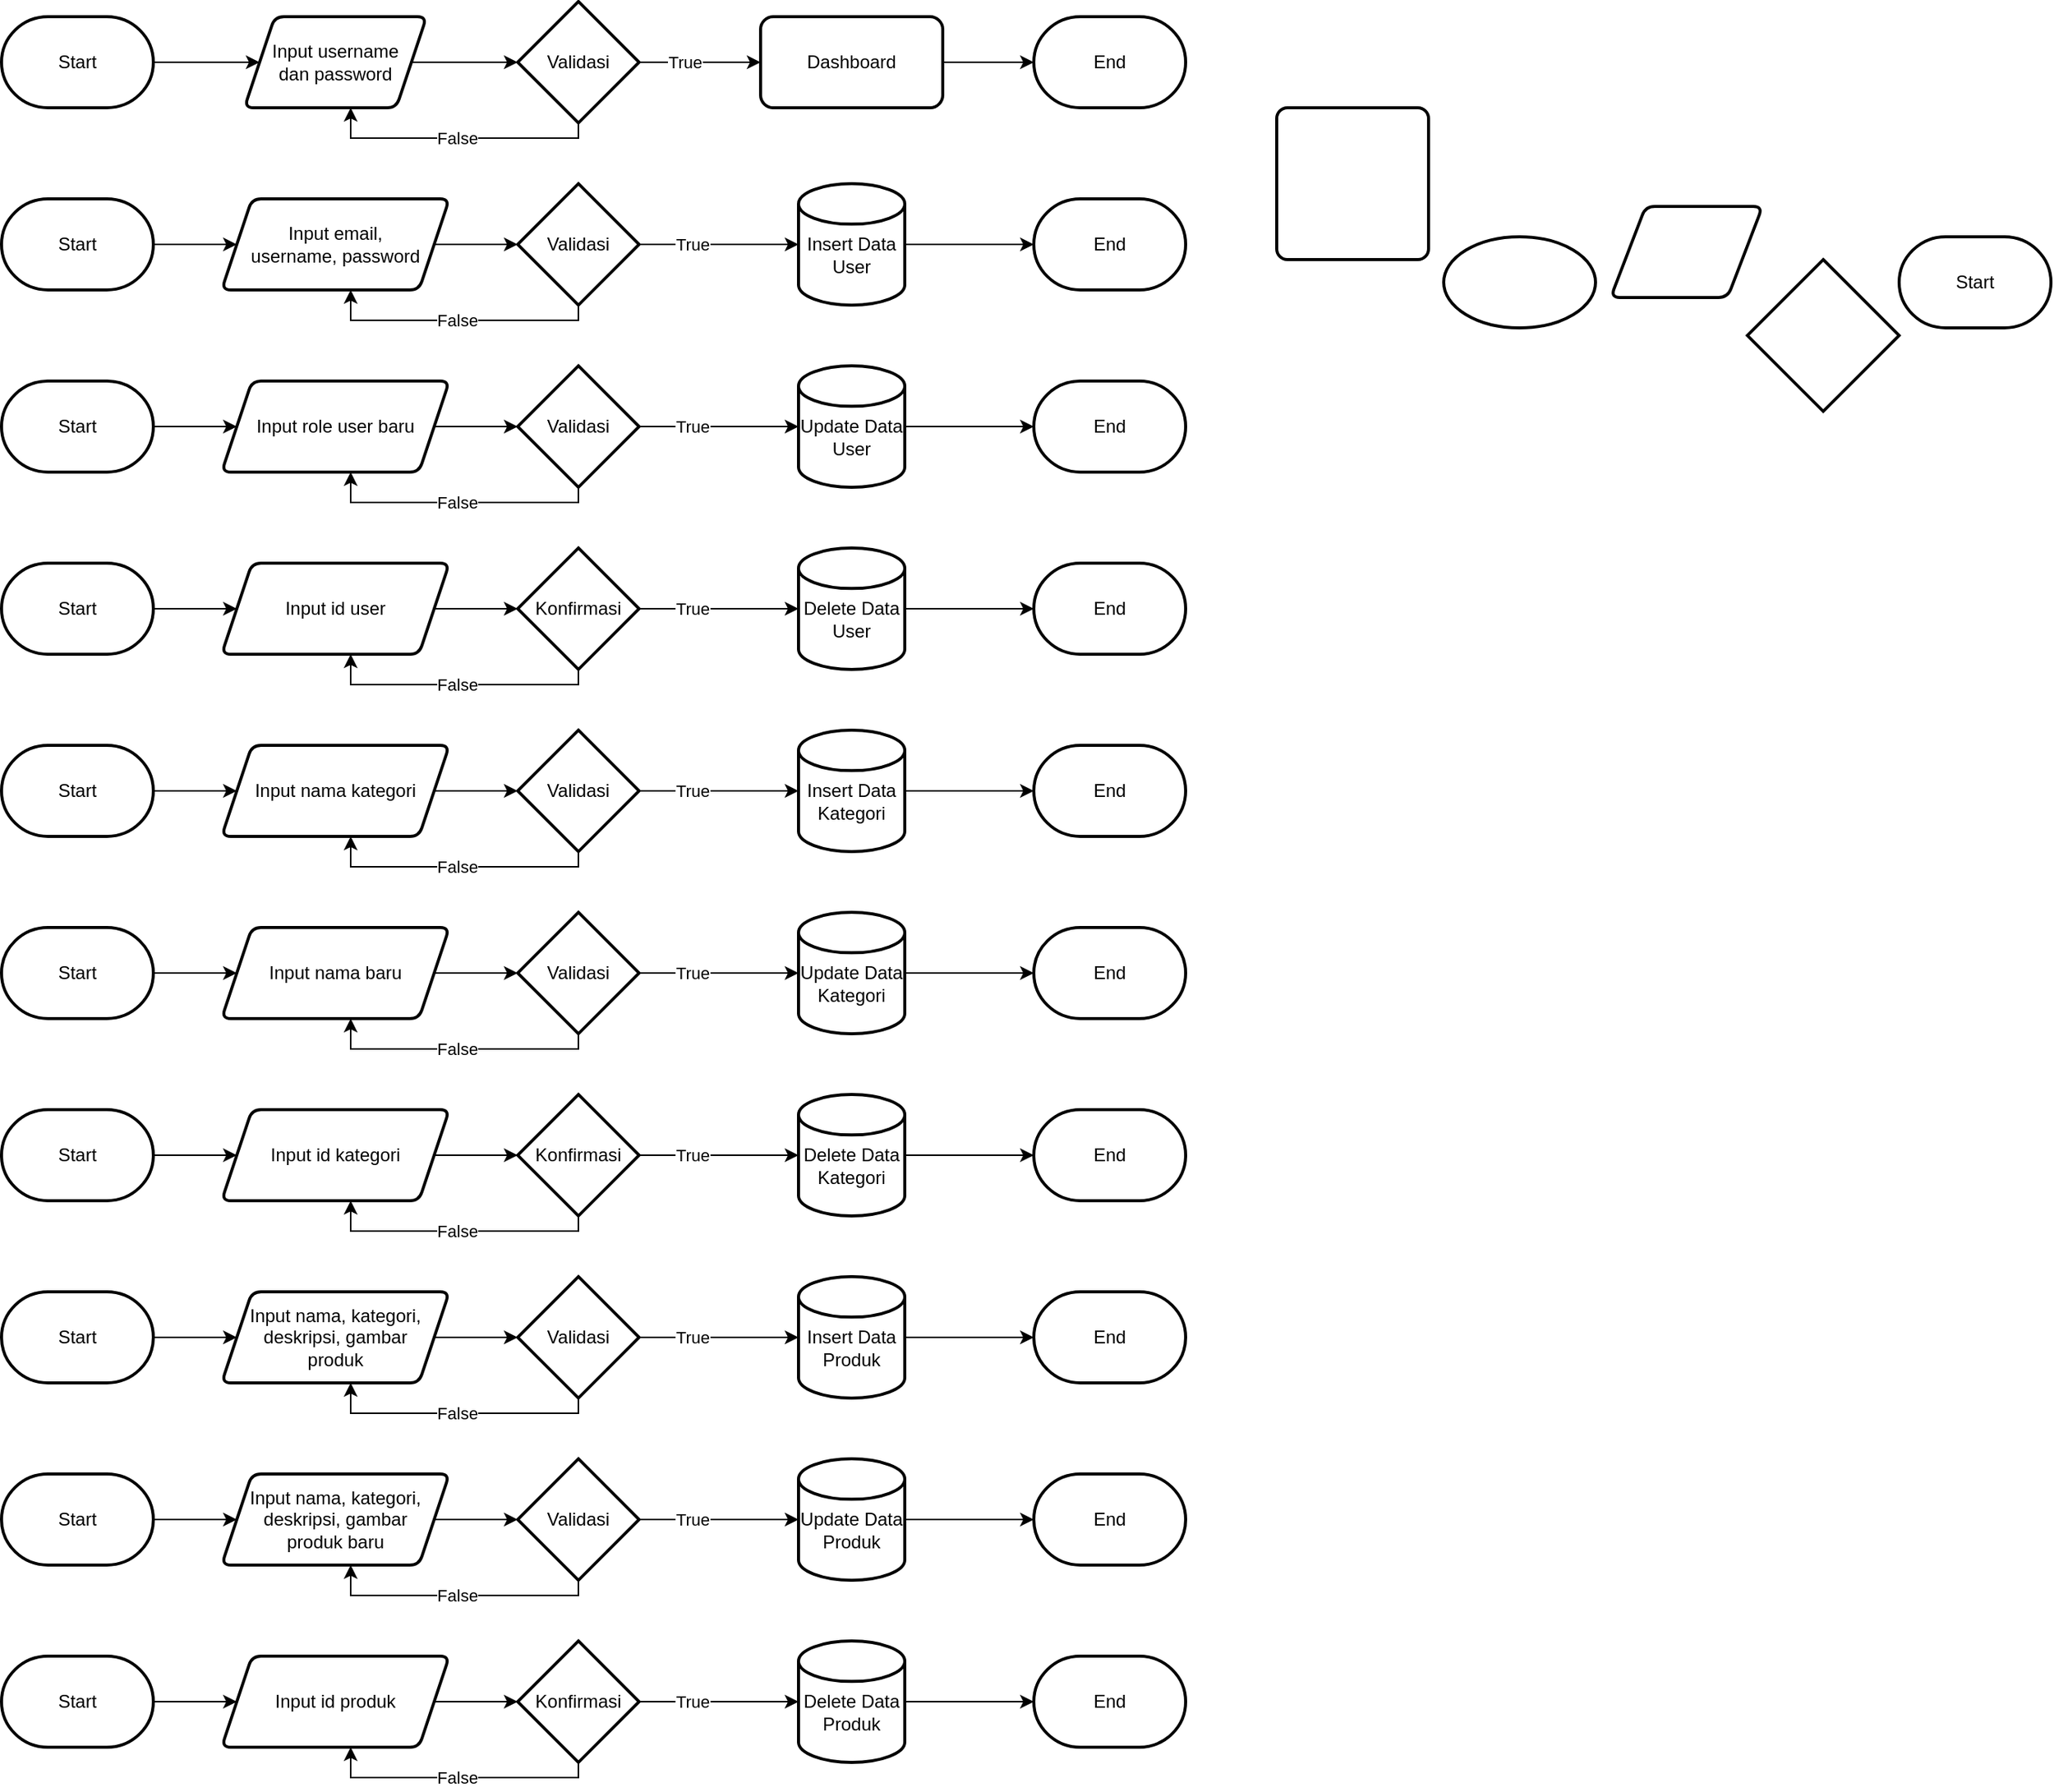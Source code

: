 <mxfile version="24.7.1" type="github">
  <diagram name="Page-1" id="4egFIx3D8ymip1pw0-96">
    <mxGraphModel dx="1909" dy="1096" grid="1" gridSize="10" guides="1" tooltips="1" connect="1" arrows="1" fold="1" page="1" pageScale="1" pageWidth="1100" pageHeight="850" math="0" shadow="0">
      <root>
        <mxCell id="0" />
        <mxCell id="1" parent="0" />
        <mxCell id="EiMYRc3BGC8ChVaxLTV0-5" value="" style="edgeStyle=orthogonalEdgeStyle;rounded=0;orthogonalLoop=1;jettySize=auto;html=1;" edge="1" parent="1" source="EiMYRc3BGC8ChVaxLTV0-32" target="EiMYRc3BGC8ChVaxLTV0-4">
          <mxGeometry relative="1" as="geometry">
            <mxPoint x="360" y="150" as="sourcePoint" />
          </mxGeometry>
        </mxCell>
        <mxCell id="EiMYRc3BGC8ChVaxLTV0-7" value="" style="edgeStyle=orthogonalEdgeStyle;rounded=0;orthogonalLoop=1;jettySize=auto;html=1;" edge="1" parent="1" source="EiMYRc3BGC8ChVaxLTV0-4" target="EiMYRc3BGC8ChVaxLTV0-6">
          <mxGeometry relative="1" as="geometry" />
        </mxCell>
        <mxCell id="EiMYRc3BGC8ChVaxLTV0-4" value="Input username&lt;div&gt;dan password&lt;/div&gt;" style="shape=parallelogram;perimeter=parallelogramPerimeter;whiteSpace=wrap;html=1;fixedSize=1;rounded=1;strokeColor=default;strokeWidth=2;align=center;verticalAlign=middle;arcSize=12;fontFamily=Helvetica;fontSize=12;fontColor=default;fillColor=default;" vertex="1" parent="1">
          <mxGeometry x="420" y="120" width="120" height="60" as="geometry" />
        </mxCell>
        <mxCell id="EiMYRc3BGC8ChVaxLTV0-8" style="edgeStyle=orthogonalEdgeStyle;rounded=0;orthogonalLoop=1;jettySize=auto;html=1;" edge="1" parent="1" source="EiMYRc3BGC8ChVaxLTV0-6" target="EiMYRc3BGC8ChVaxLTV0-4">
          <mxGeometry relative="1" as="geometry">
            <Array as="points">
              <mxPoint x="640" y="200" />
              <mxPoint x="490" y="200" />
            </Array>
          </mxGeometry>
        </mxCell>
        <mxCell id="EiMYRc3BGC8ChVaxLTV0-9" value="False" style="edgeLabel;html=1;align=center;verticalAlign=middle;resizable=0;points=[];" vertex="1" connectable="0" parent="EiMYRc3BGC8ChVaxLTV0-8">
          <mxGeometry x="-0.224" y="1" relative="1" as="geometry">
            <mxPoint x="-20" y="-1" as="offset" />
          </mxGeometry>
        </mxCell>
        <mxCell id="EiMYRc3BGC8ChVaxLTV0-11" value="" style="edgeStyle=orthogonalEdgeStyle;rounded=0;orthogonalLoop=1;jettySize=auto;html=1;" edge="1" parent="1" source="EiMYRc3BGC8ChVaxLTV0-6" target="EiMYRc3BGC8ChVaxLTV0-10">
          <mxGeometry relative="1" as="geometry" />
        </mxCell>
        <mxCell id="EiMYRc3BGC8ChVaxLTV0-12" value="True" style="edgeLabel;html=1;align=center;verticalAlign=middle;resizable=0;points=[];" vertex="1" connectable="0" parent="EiMYRc3BGC8ChVaxLTV0-11">
          <mxGeometry x="-0.607" y="-2" relative="1" as="geometry">
            <mxPoint x="14" y="-2" as="offset" />
          </mxGeometry>
        </mxCell>
        <mxCell id="EiMYRc3BGC8ChVaxLTV0-6" value="Validasi" style="rhombus;whiteSpace=wrap;html=1;strokeColor=default;strokeWidth=2;align=center;verticalAlign=middle;fontFamily=Helvetica;fontSize=12;fontColor=default;fillColor=default;" vertex="1" parent="1">
          <mxGeometry x="600" y="110" width="80" height="80" as="geometry" />
        </mxCell>
        <mxCell id="EiMYRc3BGC8ChVaxLTV0-36" style="edgeStyle=orthogonalEdgeStyle;rounded=0;orthogonalLoop=1;jettySize=auto;html=1;" edge="1" parent="1" source="EiMYRc3BGC8ChVaxLTV0-10" target="EiMYRc3BGC8ChVaxLTV0-35">
          <mxGeometry relative="1" as="geometry" />
        </mxCell>
        <mxCell id="EiMYRc3BGC8ChVaxLTV0-10" value="Dashboard" style="whiteSpace=wrap;html=1;rounded=1;strokeColor=default;strokeWidth=2;align=center;verticalAlign=middle;arcSize=14;fontFamily=Helvetica;fontSize=12;fontColor=default;fillColor=default;" vertex="1" parent="1">
          <mxGeometry x="760" y="120" width="120" height="60" as="geometry" />
        </mxCell>
        <mxCell id="EiMYRc3BGC8ChVaxLTV0-15" value="" style="edgeStyle=orthogonalEdgeStyle;rounded=0;orthogonalLoop=1;jettySize=auto;html=1;" edge="1" parent="1" source="EiMYRc3BGC8ChVaxLTV0-16" target="EiMYRc3BGC8ChVaxLTV0-21">
          <mxGeometry relative="1" as="geometry" />
        </mxCell>
        <mxCell id="EiMYRc3BGC8ChVaxLTV0-16" value="Input email, username,&lt;span style=&quot;background-color: initial;&quot;&gt;&amp;nbsp;password&lt;/span&gt;" style="shape=parallelogram;perimeter=parallelogramPerimeter;whiteSpace=wrap;html=1;fixedSize=1;rounded=1;strokeColor=default;strokeWidth=2;align=center;verticalAlign=middle;arcSize=12;fontFamily=Helvetica;fontSize=12;fontColor=default;fillColor=default;" vertex="1" parent="1">
          <mxGeometry x="405" y="240" width="150" height="60" as="geometry" />
        </mxCell>
        <mxCell id="EiMYRc3BGC8ChVaxLTV0-17" style="edgeStyle=orthogonalEdgeStyle;rounded=0;orthogonalLoop=1;jettySize=auto;html=1;" edge="1" parent="1" source="EiMYRc3BGC8ChVaxLTV0-21" target="EiMYRc3BGC8ChVaxLTV0-16">
          <mxGeometry relative="1" as="geometry">
            <Array as="points">
              <mxPoint x="640" y="320" />
              <mxPoint x="490" y="320" />
            </Array>
          </mxGeometry>
        </mxCell>
        <mxCell id="EiMYRc3BGC8ChVaxLTV0-18" value="False" style="edgeLabel;html=1;align=center;verticalAlign=middle;resizable=0;points=[];" vertex="1" connectable="0" parent="EiMYRc3BGC8ChVaxLTV0-17">
          <mxGeometry x="-0.224" y="1" relative="1" as="geometry">
            <mxPoint x="-20" y="-1" as="offset" />
          </mxGeometry>
        </mxCell>
        <mxCell id="EiMYRc3BGC8ChVaxLTV0-19" value="" style="edgeStyle=orthogonalEdgeStyle;rounded=0;orthogonalLoop=1;jettySize=auto;html=1;" edge="1" parent="1" source="EiMYRc3BGC8ChVaxLTV0-21" target="EiMYRc3BGC8ChVaxLTV0-38">
          <mxGeometry relative="1" as="geometry">
            <mxPoint x="760" y="270" as="targetPoint" />
          </mxGeometry>
        </mxCell>
        <mxCell id="EiMYRc3BGC8ChVaxLTV0-20" value="True" style="edgeLabel;html=1;align=center;verticalAlign=middle;resizable=0;points=[];" vertex="1" connectable="0" parent="EiMYRc3BGC8ChVaxLTV0-19">
          <mxGeometry x="-0.607" y="-2" relative="1" as="geometry">
            <mxPoint x="14" y="-2" as="offset" />
          </mxGeometry>
        </mxCell>
        <mxCell id="EiMYRc3BGC8ChVaxLTV0-21" value="Validasi" style="rhombus;whiteSpace=wrap;html=1;strokeColor=default;strokeWidth=2;align=center;verticalAlign=middle;fontFamily=Helvetica;fontSize=12;fontColor=default;fillColor=default;" vertex="1" parent="1">
          <mxGeometry x="600" y="230" width="80" height="80" as="geometry" />
        </mxCell>
        <mxCell id="EiMYRc3BGC8ChVaxLTV0-37" style="edgeStyle=orthogonalEdgeStyle;rounded=0;orthogonalLoop=1;jettySize=auto;html=1;" edge="1" parent="1" source="EiMYRc3BGC8ChVaxLTV0-38" target="EiMYRc3BGC8ChVaxLTV0-34">
          <mxGeometry relative="1" as="geometry">
            <mxPoint x="880" y="270" as="sourcePoint" />
          </mxGeometry>
        </mxCell>
        <mxCell id="EiMYRc3BGC8ChVaxLTV0-24" value="Start" style="strokeWidth=2;html=1;shape=mxgraph.flowchart.terminator;whiteSpace=wrap;" vertex="1" parent="1">
          <mxGeometry x="1510" y="265" width="100" height="60" as="geometry" />
        </mxCell>
        <mxCell id="EiMYRc3BGC8ChVaxLTV0-25" value="" style="shape=parallelogram;html=1;strokeWidth=2;perimeter=parallelogramPerimeter;whiteSpace=wrap;rounded=1;arcSize=12;size=0.23;" vertex="1" parent="1">
          <mxGeometry x="1320" y="245" width="100" height="60" as="geometry" />
        </mxCell>
        <mxCell id="EiMYRc3BGC8ChVaxLTV0-26" value="" style="rounded=1;whiteSpace=wrap;html=1;absoluteArcSize=1;arcSize=14;strokeWidth=2;" vertex="1" parent="1">
          <mxGeometry x="1100" y="180" width="100" height="100" as="geometry" />
        </mxCell>
        <mxCell id="EiMYRc3BGC8ChVaxLTV0-29" style="edgeStyle=orthogonalEdgeStyle;rounded=0;orthogonalLoop=1;jettySize=auto;html=1;" edge="1" parent="1" source="EiMYRc3BGC8ChVaxLTV0-33" target="EiMYRc3BGC8ChVaxLTV0-16">
          <mxGeometry relative="1" as="geometry">
            <mxPoint x="360" y="270" as="sourcePoint" />
          </mxGeometry>
        </mxCell>
        <mxCell id="EiMYRc3BGC8ChVaxLTV0-28" value="" style="strokeWidth=2;html=1;shape=mxgraph.flowchart.start_1;whiteSpace=wrap;" vertex="1" parent="1">
          <mxGeometry x="1210" y="265" width="100" height="60" as="geometry" />
        </mxCell>
        <mxCell id="EiMYRc3BGC8ChVaxLTV0-31" value="" style="strokeWidth=2;html=1;shape=mxgraph.flowchart.decision;whiteSpace=wrap;" vertex="1" parent="1">
          <mxGeometry x="1410" y="280" width="100" height="100" as="geometry" />
        </mxCell>
        <mxCell id="EiMYRc3BGC8ChVaxLTV0-32" value="Start" style="strokeWidth=2;html=1;shape=mxgraph.flowchart.terminator;whiteSpace=wrap;" vertex="1" parent="1">
          <mxGeometry x="260" y="120" width="100" height="60" as="geometry" />
        </mxCell>
        <mxCell id="EiMYRc3BGC8ChVaxLTV0-33" value="Start" style="strokeWidth=2;html=1;shape=mxgraph.flowchart.terminator;whiteSpace=wrap;" vertex="1" parent="1">
          <mxGeometry x="260" y="240" width="100" height="60" as="geometry" />
        </mxCell>
        <mxCell id="EiMYRc3BGC8ChVaxLTV0-34" value="End" style="strokeWidth=2;html=1;shape=mxgraph.flowchart.terminator;whiteSpace=wrap;" vertex="1" parent="1">
          <mxGeometry x="940" y="240" width="100" height="60" as="geometry" />
        </mxCell>
        <mxCell id="EiMYRc3BGC8ChVaxLTV0-35" value="End" style="strokeWidth=2;html=1;shape=mxgraph.flowchart.terminator;whiteSpace=wrap;" vertex="1" parent="1">
          <mxGeometry x="940" y="120" width="100" height="60" as="geometry" />
        </mxCell>
        <mxCell id="EiMYRc3BGC8ChVaxLTV0-38" value="&lt;div&gt;&lt;br&gt;&lt;/div&gt;Insert Data User" style="strokeWidth=2;html=1;shape=mxgraph.flowchart.database;whiteSpace=wrap;" vertex="1" parent="1">
          <mxGeometry x="785" y="230" width="70" height="80" as="geometry" />
        </mxCell>
        <mxCell id="EiMYRc3BGC8ChVaxLTV0-39" value="" style="edgeStyle=orthogonalEdgeStyle;rounded=0;orthogonalLoop=1;jettySize=auto;html=1;" edge="1" parent="1" source="EiMYRc3BGC8ChVaxLTV0-40" target="EiMYRc3BGC8ChVaxLTV0-45">
          <mxGeometry relative="1" as="geometry" />
        </mxCell>
        <mxCell id="EiMYRc3BGC8ChVaxLTV0-40" value="Input role user baru" style="shape=parallelogram;perimeter=parallelogramPerimeter;whiteSpace=wrap;html=1;fixedSize=1;rounded=1;strokeColor=default;strokeWidth=2;align=center;verticalAlign=middle;arcSize=12;fontFamily=Helvetica;fontSize=12;fontColor=default;fillColor=default;" vertex="1" parent="1">
          <mxGeometry x="405" y="360" width="150" height="60" as="geometry" />
        </mxCell>
        <mxCell id="EiMYRc3BGC8ChVaxLTV0-41" style="edgeStyle=orthogonalEdgeStyle;rounded=0;orthogonalLoop=1;jettySize=auto;html=1;" edge="1" parent="1" source="EiMYRc3BGC8ChVaxLTV0-45" target="EiMYRc3BGC8ChVaxLTV0-40">
          <mxGeometry relative="1" as="geometry">
            <Array as="points">
              <mxPoint x="640" y="440" />
              <mxPoint x="490" y="440" />
            </Array>
          </mxGeometry>
        </mxCell>
        <mxCell id="EiMYRc3BGC8ChVaxLTV0-42" value="False" style="edgeLabel;html=1;align=center;verticalAlign=middle;resizable=0;points=[];" vertex="1" connectable="0" parent="EiMYRc3BGC8ChVaxLTV0-41">
          <mxGeometry x="-0.224" y="1" relative="1" as="geometry">
            <mxPoint x="-20" y="-1" as="offset" />
          </mxGeometry>
        </mxCell>
        <mxCell id="EiMYRc3BGC8ChVaxLTV0-43" value="" style="edgeStyle=orthogonalEdgeStyle;rounded=0;orthogonalLoop=1;jettySize=auto;html=1;" edge="1" parent="1" source="EiMYRc3BGC8ChVaxLTV0-45" target="EiMYRc3BGC8ChVaxLTV0-50">
          <mxGeometry relative="1" as="geometry">
            <mxPoint x="760" y="390" as="targetPoint" />
          </mxGeometry>
        </mxCell>
        <mxCell id="EiMYRc3BGC8ChVaxLTV0-44" value="True" style="edgeLabel;html=1;align=center;verticalAlign=middle;resizable=0;points=[];" vertex="1" connectable="0" parent="EiMYRc3BGC8ChVaxLTV0-43">
          <mxGeometry x="-0.607" y="-2" relative="1" as="geometry">
            <mxPoint x="14" y="-2" as="offset" />
          </mxGeometry>
        </mxCell>
        <mxCell id="EiMYRc3BGC8ChVaxLTV0-45" value="Validasi" style="rhombus;whiteSpace=wrap;html=1;strokeColor=default;strokeWidth=2;align=center;verticalAlign=middle;fontFamily=Helvetica;fontSize=12;fontColor=default;fillColor=default;" vertex="1" parent="1">
          <mxGeometry x="600" y="350" width="80" height="80" as="geometry" />
        </mxCell>
        <mxCell id="EiMYRc3BGC8ChVaxLTV0-46" style="edgeStyle=orthogonalEdgeStyle;rounded=0;orthogonalLoop=1;jettySize=auto;html=1;" edge="1" parent="1" source="EiMYRc3BGC8ChVaxLTV0-50" target="EiMYRc3BGC8ChVaxLTV0-49">
          <mxGeometry relative="1" as="geometry">
            <mxPoint x="880" y="390" as="sourcePoint" />
          </mxGeometry>
        </mxCell>
        <mxCell id="EiMYRc3BGC8ChVaxLTV0-47" style="edgeStyle=orthogonalEdgeStyle;rounded=0;orthogonalLoop=1;jettySize=auto;html=1;" edge="1" parent="1" source="EiMYRc3BGC8ChVaxLTV0-48" target="EiMYRc3BGC8ChVaxLTV0-40">
          <mxGeometry relative="1" as="geometry">
            <mxPoint x="360" y="390" as="sourcePoint" />
          </mxGeometry>
        </mxCell>
        <mxCell id="EiMYRc3BGC8ChVaxLTV0-48" value="Start" style="strokeWidth=2;html=1;shape=mxgraph.flowchart.terminator;whiteSpace=wrap;" vertex="1" parent="1">
          <mxGeometry x="260" y="360" width="100" height="60" as="geometry" />
        </mxCell>
        <mxCell id="EiMYRc3BGC8ChVaxLTV0-49" value="End" style="strokeWidth=2;html=1;shape=mxgraph.flowchart.terminator;whiteSpace=wrap;" vertex="1" parent="1">
          <mxGeometry x="940" y="360" width="100" height="60" as="geometry" />
        </mxCell>
        <mxCell id="EiMYRc3BGC8ChVaxLTV0-50" value="&lt;div&gt;&lt;br&gt;&lt;/div&gt;Update Data User" style="strokeWidth=2;html=1;shape=mxgraph.flowchart.database;whiteSpace=wrap;" vertex="1" parent="1">
          <mxGeometry x="785" y="350" width="70" height="80" as="geometry" />
        </mxCell>
        <mxCell id="EiMYRc3BGC8ChVaxLTV0-51" value="" style="edgeStyle=orthogonalEdgeStyle;rounded=0;orthogonalLoop=1;jettySize=auto;html=1;" edge="1" parent="1" source="EiMYRc3BGC8ChVaxLTV0-52" target="EiMYRc3BGC8ChVaxLTV0-57">
          <mxGeometry relative="1" as="geometry" />
        </mxCell>
        <mxCell id="EiMYRc3BGC8ChVaxLTV0-52" value="Input id user" style="shape=parallelogram;perimeter=parallelogramPerimeter;whiteSpace=wrap;html=1;fixedSize=1;rounded=1;strokeColor=default;strokeWidth=2;align=center;verticalAlign=middle;arcSize=12;fontFamily=Helvetica;fontSize=12;fontColor=default;fillColor=default;" vertex="1" parent="1">
          <mxGeometry x="405" y="480" width="150" height="60" as="geometry" />
        </mxCell>
        <mxCell id="EiMYRc3BGC8ChVaxLTV0-53" style="edgeStyle=orthogonalEdgeStyle;rounded=0;orthogonalLoop=1;jettySize=auto;html=1;" edge="1" parent="1" source="EiMYRc3BGC8ChVaxLTV0-57" target="EiMYRc3BGC8ChVaxLTV0-52">
          <mxGeometry relative="1" as="geometry">
            <Array as="points">
              <mxPoint x="640" y="560" />
              <mxPoint x="490" y="560" />
            </Array>
          </mxGeometry>
        </mxCell>
        <mxCell id="EiMYRc3BGC8ChVaxLTV0-54" value="False" style="edgeLabel;html=1;align=center;verticalAlign=middle;resizable=0;points=[];" vertex="1" connectable="0" parent="EiMYRc3BGC8ChVaxLTV0-53">
          <mxGeometry x="-0.224" y="1" relative="1" as="geometry">
            <mxPoint x="-20" y="-1" as="offset" />
          </mxGeometry>
        </mxCell>
        <mxCell id="EiMYRc3BGC8ChVaxLTV0-55" value="" style="edgeStyle=orthogonalEdgeStyle;rounded=0;orthogonalLoop=1;jettySize=auto;html=1;" edge="1" parent="1" source="EiMYRc3BGC8ChVaxLTV0-57" target="EiMYRc3BGC8ChVaxLTV0-62">
          <mxGeometry relative="1" as="geometry">
            <mxPoint x="760" y="510" as="targetPoint" />
          </mxGeometry>
        </mxCell>
        <mxCell id="EiMYRc3BGC8ChVaxLTV0-56" value="True" style="edgeLabel;html=1;align=center;verticalAlign=middle;resizable=0;points=[];" vertex="1" connectable="0" parent="EiMYRc3BGC8ChVaxLTV0-55">
          <mxGeometry x="-0.607" y="-2" relative="1" as="geometry">
            <mxPoint x="14" y="-2" as="offset" />
          </mxGeometry>
        </mxCell>
        <mxCell id="EiMYRc3BGC8ChVaxLTV0-57" value="Konfirmasi" style="rhombus;whiteSpace=wrap;html=1;strokeColor=default;strokeWidth=2;align=center;verticalAlign=middle;fontFamily=Helvetica;fontSize=12;fontColor=default;fillColor=default;" vertex="1" parent="1">
          <mxGeometry x="600" y="470" width="80" height="80" as="geometry" />
        </mxCell>
        <mxCell id="EiMYRc3BGC8ChVaxLTV0-58" style="edgeStyle=orthogonalEdgeStyle;rounded=0;orthogonalLoop=1;jettySize=auto;html=1;" edge="1" parent="1" source="EiMYRc3BGC8ChVaxLTV0-62" target="EiMYRc3BGC8ChVaxLTV0-61">
          <mxGeometry relative="1" as="geometry">
            <mxPoint x="880" y="510" as="sourcePoint" />
          </mxGeometry>
        </mxCell>
        <mxCell id="EiMYRc3BGC8ChVaxLTV0-59" style="edgeStyle=orthogonalEdgeStyle;rounded=0;orthogonalLoop=1;jettySize=auto;html=1;" edge="1" parent="1" source="EiMYRc3BGC8ChVaxLTV0-60" target="EiMYRc3BGC8ChVaxLTV0-52">
          <mxGeometry relative="1" as="geometry">
            <mxPoint x="360" y="510" as="sourcePoint" />
          </mxGeometry>
        </mxCell>
        <mxCell id="EiMYRc3BGC8ChVaxLTV0-60" value="Start" style="strokeWidth=2;html=1;shape=mxgraph.flowchart.terminator;whiteSpace=wrap;" vertex="1" parent="1">
          <mxGeometry x="260" y="480" width="100" height="60" as="geometry" />
        </mxCell>
        <mxCell id="EiMYRc3BGC8ChVaxLTV0-61" value="End" style="strokeWidth=2;html=1;shape=mxgraph.flowchart.terminator;whiteSpace=wrap;" vertex="1" parent="1">
          <mxGeometry x="940" y="480" width="100" height="60" as="geometry" />
        </mxCell>
        <mxCell id="EiMYRc3BGC8ChVaxLTV0-62" value="&lt;div&gt;&lt;br&gt;&lt;/div&gt;Delete Data User" style="strokeWidth=2;html=1;shape=mxgraph.flowchart.database;whiteSpace=wrap;" vertex="1" parent="1">
          <mxGeometry x="785" y="470" width="70" height="80" as="geometry" />
        </mxCell>
        <mxCell id="EiMYRc3BGC8ChVaxLTV0-63" value="" style="edgeStyle=orthogonalEdgeStyle;rounded=0;orthogonalLoop=1;jettySize=auto;html=1;" edge="1" parent="1" source="EiMYRc3BGC8ChVaxLTV0-64" target="EiMYRc3BGC8ChVaxLTV0-69">
          <mxGeometry relative="1" as="geometry" />
        </mxCell>
        <mxCell id="EiMYRc3BGC8ChVaxLTV0-64" value="Input nama kategori" style="shape=parallelogram;perimeter=parallelogramPerimeter;whiteSpace=wrap;html=1;fixedSize=1;rounded=1;strokeColor=default;strokeWidth=2;align=center;verticalAlign=middle;arcSize=12;fontFamily=Helvetica;fontSize=12;fontColor=default;fillColor=default;" vertex="1" parent="1">
          <mxGeometry x="405" y="600" width="150" height="60" as="geometry" />
        </mxCell>
        <mxCell id="EiMYRc3BGC8ChVaxLTV0-65" style="edgeStyle=orthogonalEdgeStyle;rounded=0;orthogonalLoop=1;jettySize=auto;html=1;" edge="1" parent="1" source="EiMYRc3BGC8ChVaxLTV0-69" target="EiMYRc3BGC8ChVaxLTV0-64">
          <mxGeometry relative="1" as="geometry">
            <Array as="points">
              <mxPoint x="640" y="680" />
              <mxPoint x="490" y="680" />
            </Array>
          </mxGeometry>
        </mxCell>
        <mxCell id="EiMYRc3BGC8ChVaxLTV0-66" value="False" style="edgeLabel;html=1;align=center;verticalAlign=middle;resizable=0;points=[];" vertex="1" connectable="0" parent="EiMYRc3BGC8ChVaxLTV0-65">
          <mxGeometry x="-0.224" y="1" relative="1" as="geometry">
            <mxPoint x="-20" y="-1" as="offset" />
          </mxGeometry>
        </mxCell>
        <mxCell id="EiMYRc3BGC8ChVaxLTV0-67" value="" style="edgeStyle=orthogonalEdgeStyle;rounded=0;orthogonalLoop=1;jettySize=auto;html=1;" edge="1" parent="1" source="EiMYRc3BGC8ChVaxLTV0-69" target="EiMYRc3BGC8ChVaxLTV0-74">
          <mxGeometry relative="1" as="geometry">
            <mxPoint x="760" y="630" as="targetPoint" />
          </mxGeometry>
        </mxCell>
        <mxCell id="EiMYRc3BGC8ChVaxLTV0-68" value="True" style="edgeLabel;html=1;align=center;verticalAlign=middle;resizable=0;points=[];" vertex="1" connectable="0" parent="EiMYRc3BGC8ChVaxLTV0-67">
          <mxGeometry x="-0.607" y="-2" relative="1" as="geometry">
            <mxPoint x="14" y="-2" as="offset" />
          </mxGeometry>
        </mxCell>
        <mxCell id="EiMYRc3BGC8ChVaxLTV0-69" value="Validasi" style="rhombus;whiteSpace=wrap;html=1;strokeColor=default;strokeWidth=2;align=center;verticalAlign=middle;fontFamily=Helvetica;fontSize=12;fontColor=default;fillColor=default;" vertex="1" parent="1">
          <mxGeometry x="600" y="590" width="80" height="80" as="geometry" />
        </mxCell>
        <mxCell id="EiMYRc3BGC8ChVaxLTV0-70" style="edgeStyle=orthogonalEdgeStyle;rounded=0;orthogonalLoop=1;jettySize=auto;html=1;" edge="1" parent="1" source="EiMYRc3BGC8ChVaxLTV0-74" target="EiMYRc3BGC8ChVaxLTV0-73">
          <mxGeometry relative="1" as="geometry">
            <mxPoint x="880" y="630" as="sourcePoint" />
          </mxGeometry>
        </mxCell>
        <mxCell id="EiMYRc3BGC8ChVaxLTV0-71" style="edgeStyle=orthogonalEdgeStyle;rounded=0;orthogonalLoop=1;jettySize=auto;html=1;" edge="1" parent="1" source="EiMYRc3BGC8ChVaxLTV0-72" target="EiMYRc3BGC8ChVaxLTV0-64">
          <mxGeometry relative="1" as="geometry">
            <mxPoint x="360" y="630" as="sourcePoint" />
          </mxGeometry>
        </mxCell>
        <mxCell id="EiMYRc3BGC8ChVaxLTV0-72" value="Start" style="strokeWidth=2;html=1;shape=mxgraph.flowchart.terminator;whiteSpace=wrap;" vertex="1" parent="1">
          <mxGeometry x="260" y="600" width="100" height="60" as="geometry" />
        </mxCell>
        <mxCell id="EiMYRc3BGC8ChVaxLTV0-73" value="End" style="strokeWidth=2;html=1;shape=mxgraph.flowchart.terminator;whiteSpace=wrap;" vertex="1" parent="1">
          <mxGeometry x="940" y="600" width="100" height="60" as="geometry" />
        </mxCell>
        <mxCell id="EiMYRc3BGC8ChVaxLTV0-74" value="&lt;div&gt;&lt;br&gt;&lt;/div&gt;Insert Data Kategori" style="strokeWidth=2;html=1;shape=mxgraph.flowchart.database;whiteSpace=wrap;" vertex="1" parent="1">
          <mxGeometry x="785" y="590" width="70" height="80" as="geometry" />
        </mxCell>
        <mxCell id="EiMYRc3BGC8ChVaxLTV0-75" value="" style="edgeStyle=orthogonalEdgeStyle;rounded=0;orthogonalLoop=1;jettySize=auto;html=1;" edge="1" parent="1" source="EiMYRc3BGC8ChVaxLTV0-76" target="EiMYRc3BGC8ChVaxLTV0-81">
          <mxGeometry relative="1" as="geometry" />
        </mxCell>
        <mxCell id="EiMYRc3BGC8ChVaxLTV0-76" value="Input nama baru" style="shape=parallelogram;perimeter=parallelogramPerimeter;whiteSpace=wrap;html=1;fixedSize=1;rounded=1;strokeColor=default;strokeWidth=2;align=center;verticalAlign=middle;arcSize=12;fontFamily=Helvetica;fontSize=12;fontColor=default;fillColor=default;" vertex="1" parent="1">
          <mxGeometry x="405" y="720" width="150" height="60" as="geometry" />
        </mxCell>
        <mxCell id="EiMYRc3BGC8ChVaxLTV0-77" style="edgeStyle=orthogonalEdgeStyle;rounded=0;orthogonalLoop=1;jettySize=auto;html=1;" edge="1" parent="1" source="EiMYRc3BGC8ChVaxLTV0-81" target="EiMYRc3BGC8ChVaxLTV0-76">
          <mxGeometry relative="1" as="geometry">
            <Array as="points">
              <mxPoint x="640" y="800" />
              <mxPoint x="490" y="800" />
            </Array>
          </mxGeometry>
        </mxCell>
        <mxCell id="EiMYRc3BGC8ChVaxLTV0-78" value="False" style="edgeLabel;html=1;align=center;verticalAlign=middle;resizable=0;points=[];" vertex="1" connectable="0" parent="EiMYRc3BGC8ChVaxLTV0-77">
          <mxGeometry x="-0.224" y="1" relative="1" as="geometry">
            <mxPoint x="-20" y="-1" as="offset" />
          </mxGeometry>
        </mxCell>
        <mxCell id="EiMYRc3BGC8ChVaxLTV0-79" value="" style="edgeStyle=orthogonalEdgeStyle;rounded=0;orthogonalLoop=1;jettySize=auto;html=1;" edge="1" parent="1" source="EiMYRc3BGC8ChVaxLTV0-81" target="EiMYRc3BGC8ChVaxLTV0-86">
          <mxGeometry relative="1" as="geometry">
            <mxPoint x="760" y="750" as="targetPoint" />
          </mxGeometry>
        </mxCell>
        <mxCell id="EiMYRc3BGC8ChVaxLTV0-80" value="True" style="edgeLabel;html=1;align=center;verticalAlign=middle;resizable=0;points=[];" vertex="1" connectable="0" parent="EiMYRc3BGC8ChVaxLTV0-79">
          <mxGeometry x="-0.607" y="-2" relative="1" as="geometry">
            <mxPoint x="14" y="-2" as="offset" />
          </mxGeometry>
        </mxCell>
        <mxCell id="EiMYRc3BGC8ChVaxLTV0-81" value="Validasi" style="rhombus;whiteSpace=wrap;html=1;strokeColor=default;strokeWidth=2;align=center;verticalAlign=middle;fontFamily=Helvetica;fontSize=12;fontColor=default;fillColor=default;" vertex="1" parent="1">
          <mxGeometry x="600" y="710" width="80" height="80" as="geometry" />
        </mxCell>
        <mxCell id="EiMYRc3BGC8ChVaxLTV0-82" style="edgeStyle=orthogonalEdgeStyle;rounded=0;orthogonalLoop=1;jettySize=auto;html=1;" edge="1" parent="1" source="EiMYRc3BGC8ChVaxLTV0-86" target="EiMYRc3BGC8ChVaxLTV0-85">
          <mxGeometry relative="1" as="geometry">
            <mxPoint x="880" y="750" as="sourcePoint" />
          </mxGeometry>
        </mxCell>
        <mxCell id="EiMYRc3BGC8ChVaxLTV0-83" style="edgeStyle=orthogonalEdgeStyle;rounded=0;orthogonalLoop=1;jettySize=auto;html=1;" edge="1" parent="1" source="EiMYRc3BGC8ChVaxLTV0-84" target="EiMYRc3BGC8ChVaxLTV0-76">
          <mxGeometry relative="1" as="geometry">
            <mxPoint x="360" y="750" as="sourcePoint" />
          </mxGeometry>
        </mxCell>
        <mxCell id="EiMYRc3BGC8ChVaxLTV0-84" value="Start" style="strokeWidth=2;html=1;shape=mxgraph.flowchart.terminator;whiteSpace=wrap;" vertex="1" parent="1">
          <mxGeometry x="260" y="720" width="100" height="60" as="geometry" />
        </mxCell>
        <mxCell id="EiMYRc3BGC8ChVaxLTV0-85" value="End" style="strokeWidth=2;html=1;shape=mxgraph.flowchart.terminator;whiteSpace=wrap;" vertex="1" parent="1">
          <mxGeometry x="940" y="720" width="100" height="60" as="geometry" />
        </mxCell>
        <mxCell id="EiMYRc3BGC8ChVaxLTV0-86" value="&lt;div&gt;&lt;/div&gt;&lt;div&gt;&lt;br&gt;&lt;/div&gt;&lt;div&gt;Update Data Kategori&lt;br&gt;&lt;/div&gt;" style="strokeWidth=2;html=1;shape=mxgraph.flowchart.database;whiteSpace=wrap;" vertex="1" parent="1">
          <mxGeometry x="785" y="710" width="70" height="80" as="geometry" />
        </mxCell>
        <mxCell id="EiMYRc3BGC8ChVaxLTV0-87" value="" style="edgeStyle=orthogonalEdgeStyle;rounded=0;orthogonalLoop=1;jettySize=auto;html=1;" edge="1" parent="1" source="EiMYRc3BGC8ChVaxLTV0-88" target="EiMYRc3BGC8ChVaxLTV0-93">
          <mxGeometry relative="1" as="geometry" />
        </mxCell>
        <mxCell id="EiMYRc3BGC8ChVaxLTV0-88" value="Input id kategori" style="shape=parallelogram;perimeter=parallelogramPerimeter;whiteSpace=wrap;html=1;fixedSize=1;rounded=1;strokeColor=default;strokeWidth=2;align=center;verticalAlign=middle;arcSize=12;fontFamily=Helvetica;fontSize=12;fontColor=default;fillColor=default;" vertex="1" parent="1">
          <mxGeometry x="405" y="840" width="150" height="60" as="geometry" />
        </mxCell>
        <mxCell id="EiMYRc3BGC8ChVaxLTV0-89" style="edgeStyle=orthogonalEdgeStyle;rounded=0;orthogonalLoop=1;jettySize=auto;html=1;" edge="1" parent="1" source="EiMYRc3BGC8ChVaxLTV0-93" target="EiMYRc3BGC8ChVaxLTV0-88">
          <mxGeometry relative="1" as="geometry">
            <Array as="points">
              <mxPoint x="640" y="920" />
              <mxPoint x="490" y="920" />
            </Array>
          </mxGeometry>
        </mxCell>
        <mxCell id="EiMYRc3BGC8ChVaxLTV0-90" value="False" style="edgeLabel;html=1;align=center;verticalAlign=middle;resizable=0;points=[];" vertex="1" connectable="0" parent="EiMYRc3BGC8ChVaxLTV0-89">
          <mxGeometry x="-0.224" y="1" relative="1" as="geometry">
            <mxPoint x="-20" y="-1" as="offset" />
          </mxGeometry>
        </mxCell>
        <mxCell id="EiMYRc3BGC8ChVaxLTV0-91" value="" style="edgeStyle=orthogonalEdgeStyle;rounded=0;orthogonalLoop=1;jettySize=auto;html=1;" edge="1" parent="1" source="EiMYRc3BGC8ChVaxLTV0-93" target="EiMYRc3BGC8ChVaxLTV0-98">
          <mxGeometry relative="1" as="geometry">
            <mxPoint x="760" y="870" as="targetPoint" />
          </mxGeometry>
        </mxCell>
        <mxCell id="EiMYRc3BGC8ChVaxLTV0-92" value="True" style="edgeLabel;html=1;align=center;verticalAlign=middle;resizable=0;points=[];" vertex="1" connectable="0" parent="EiMYRc3BGC8ChVaxLTV0-91">
          <mxGeometry x="-0.607" y="-2" relative="1" as="geometry">
            <mxPoint x="14" y="-2" as="offset" />
          </mxGeometry>
        </mxCell>
        <mxCell id="EiMYRc3BGC8ChVaxLTV0-93" value="Konfirmasi" style="rhombus;whiteSpace=wrap;html=1;strokeColor=default;strokeWidth=2;align=center;verticalAlign=middle;fontFamily=Helvetica;fontSize=12;fontColor=default;fillColor=default;" vertex="1" parent="1">
          <mxGeometry x="600" y="830" width="80" height="80" as="geometry" />
        </mxCell>
        <mxCell id="EiMYRc3BGC8ChVaxLTV0-94" style="edgeStyle=orthogonalEdgeStyle;rounded=0;orthogonalLoop=1;jettySize=auto;html=1;" edge="1" parent="1" source="EiMYRc3BGC8ChVaxLTV0-98" target="EiMYRc3BGC8ChVaxLTV0-97">
          <mxGeometry relative="1" as="geometry">
            <mxPoint x="880" y="870" as="sourcePoint" />
          </mxGeometry>
        </mxCell>
        <mxCell id="EiMYRc3BGC8ChVaxLTV0-95" style="edgeStyle=orthogonalEdgeStyle;rounded=0;orthogonalLoop=1;jettySize=auto;html=1;" edge="1" parent="1" source="EiMYRc3BGC8ChVaxLTV0-96" target="EiMYRc3BGC8ChVaxLTV0-88">
          <mxGeometry relative="1" as="geometry">
            <mxPoint x="360" y="870" as="sourcePoint" />
          </mxGeometry>
        </mxCell>
        <mxCell id="EiMYRc3BGC8ChVaxLTV0-96" value="Start" style="strokeWidth=2;html=1;shape=mxgraph.flowchart.terminator;whiteSpace=wrap;" vertex="1" parent="1">
          <mxGeometry x="260" y="840" width="100" height="60" as="geometry" />
        </mxCell>
        <mxCell id="EiMYRc3BGC8ChVaxLTV0-97" value="End" style="strokeWidth=2;html=1;shape=mxgraph.flowchart.terminator;whiteSpace=wrap;" vertex="1" parent="1">
          <mxGeometry x="940" y="840" width="100" height="60" as="geometry" />
        </mxCell>
        <mxCell id="EiMYRc3BGC8ChVaxLTV0-98" value="&lt;div&gt;&lt;br&gt;&lt;/div&gt;Delete Data Kategori" style="strokeWidth=2;html=1;shape=mxgraph.flowchart.database;whiteSpace=wrap;" vertex="1" parent="1">
          <mxGeometry x="785" y="830" width="70" height="80" as="geometry" />
        </mxCell>
        <mxCell id="EiMYRc3BGC8ChVaxLTV0-99" value="" style="edgeStyle=orthogonalEdgeStyle;rounded=0;orthogonalLoop=1;jettySize=auto;html=1;" edge="1" parent="1" source="EiMYRc3BGC8ChVaxLTV0-100" target="EiMYRc3BGC8ChVaxLTV0-105">
          <mxGeometry relative="1" as="geometry" />
        </mxCell>
        <mxCell id="EiMYRc3BGC8ChVaxLTV0-100" value="Input nama, kategori, deskripsi, gambar&lt;div&gt;produk&lt;/div&gt;" style="shape=parallelogram;perimeter=parallelogramPerimeter;whiteSpace=wrap;html=1;fixedSize=1;rounded=1;strokeColor=default;strokeWidth=2;align=center;verticalAlign=middle;arcSize=12;fontFamily=Helvetica;fontSize=12;fontColor=default;fillColor=default;" vertex="1" parent="1">
          <mxGeometry x="405" y="960" width="150" height="60" as="geometry" />
        </mxCell>
        <mxCell id="EiMYRc3BGC8ChVaxLTV0-101" style="edgeStyle=orthogonalEdgeStyle;rounded=0;orthogonalLoop=1;jettySize=auto;html=1;" edge="1" parent="1" source="EiMYRc3BGC8ChVaxLTV0-105" target="EiMYRc3BGC8ChVaxLTV0-100">
          <mxGeometry relative="1" as="geometry">
            <Array as="points">
              <mxPoint x="640" y="1040" />
              <mxPoint x="490" y="1040" />
            </Array>
          </mxGeometry>
        </mxCell>
        <mxCell id="EiMYRc3BGC8ChVaxLTV0-102" value="False" style="edgeLabel;html=1;align=center;verticalAlign=middle;resizable=0;points=[];" vertex="1" connectable="0" parent="EiMYRc3BGC8ChVaxLTV0-101">
          <mxGeometry x="-0.224" y="1" relative="1" as="geometry">
            <mxPoint x="-20" y="-1" as="offset" />
          </mxGeometry>
        </mxCell>
        <mxCell id="EiMYRc3BGC8ChVaxLTV0-103" value="" style="edgeStyle=orthogonalEdgeStyle;rounded=0;orthogonalLoop=1;jettySize=auto;html=1;" edge="1" parent="1" source="EiMYRc3BGC8ChVaxLTV0-105" target="EiMYRc3BGC8ChVaxLTV0-110">
          <mxGeometry relative="1" as="geometry">
            <mxPoint x="760" y="990" as="targetPoint" />
          </mxGeometry>
        </mxCell>
        <mxCell id="EiMYRc3BGC8ChVaxLTV0-104" value="True" style="edgeLabel;html=1;align=center;verticalAlign=middle;resizable=0;points=[];" vertex="1" connectable="0" parent="EiMYRc3BGC8ChVaxLTV0-103">
          <mxGeometry x="-0.607" y="-2" relative="1" as="geometry">
            <mxPoint x="14" y="-2" as="offset" />
          </mxGeometry>
        </mxCell>
        <mxCell id="EiMYRc3BGC8ChVaxLTV0-105" value="Validasi" style="rhombus;whiteSpace=wrap;html=1;strokeColor=default;strokeWidth=2;align=center;verticalAlign=middle;fontFamily=Helvetica;fontSize=12;fontColor=default;fillColor=default;" vertex="1" parent="1">
          <mxGeometry x="600" y="950" width="80" height="80" as="geometry" />
        </mxCell>
        <mxCell id="EiMYRc3BGC8ChVaxLTV0-106" style="edgeStyle=orthogonalEdgeStyle;rounded=0;orthogonalLoop=1;jettySize=auto;html=1;" edge="1" parent="1" source="EiMYRc3BGC8ChVaxLTV0-110" target="EiMYRc3BGC8ChVaxLTV0-109">
          <mxGeometry relative="1" as="geometry">
            <mxPoint x="880" y="990" as="sourcePoint" />
          </mxGeometry>
        </mxCell>
        <mxCell id="EiMYRc3BGC8ChVaxLTV0-107" style="edgeStyle=orthogonalEdgeStyle;rounded=0;orthogonalLoop=1;jettySize=auto;html=1;" edge="1" parent="1" source="EiMYRc3BGC8ChVaxLTV0-108" target="EiMYRc3BGC8ChVaxLTV0-100">
          <mxGeometry relative="1" as="geometry">
            <mxPoint x="360" y="990" as="sourcePoint" />
          </mxGeometry>
        </mxCell>
        <mxCell id="EiMYRc3BGC8ChVaxLTV0-108" value="Start" style="strokeWidth=2;html=1;shape=mxgraph.flowchart.terminator;whiteSpace=wrap;" vertex="1" parent="1">
          <mxGeometry x="260" y="960" width="100" height="60" as="geometry" />
        </mxCell>
        <mxCell id="EiMYRc3BGC8ChVaxLTV0-109" value="End" style="strokeWidth=2;html=1;shape=mxgraph.flowchart.terminator;whiteSpace=wrap;" vertex="1" parent="1">
          <mxGeometry x="940" y="960" width="100" height="60" as="geometry" />
        </mxCell>
        <mxCell id="EiMYRc3BGC8ChVaxLTV0-110" value="&lt;div&gt;&lt;br&gt;&lt;/div&gt;Insert Data Produk" style="strokeWidth=2;html=1;shape=mxgraph.flowchart.database;whiteSpace=wrap;" vertex="1" parent="1">
          <mxGeometry x="785" y="950" width="70" height="80" as="geometry" />
        </mxCell>
        <mxCell id="EiMYRc3BGC8ChVaxLTV0-111" value="" style="edgeStyle=orthogonalEdgeStyle;rounded=0;orthogonalLoop=1;jettySize=auto;html=1;" edge="1" parent="1" source="EiMYRc3BGC8ChVaxLTV0-112" target="EiMYRc3BGC8ChVaxLTV0-117">
          <mxGeometry relative="1" as="geometry" />
        </mxCell>
        <mxCell id="EiMYRc3BGC8ChVaxLTV0-112" value="Input nama, kategori, deskripsi, gambar&lt;div&gt;produk baru&lt;/div&gt;" style="shape=parallelogram;perimeter=parallelogramPerimeter;whiteSpace=wrap;html=1;fixedSize=1;rounded=1;strokeColor=default;strokeWidth=2;align=center;verticalAlign=middle;arcSize=12;fontFamily=Helvetica;fontSize=12;fontColor=default;fillColor=default;" vertex="1" parent="1">
          <mxGeometry x="405" y="1080" width="150" height="60" as="geometry" />
        </mxCell>
        <mxCell id="EiMYRc3BGC8ChVaxLTV0-113" style="edgeStyle=orthogonalEdgeStyle;rounded=0;orthogonalLoop=1;jettySize=auto;html=1;" edge="1" parent="1" source="EiMYRc3BGC8ChVaxLTV0-117" target="EiMYRc3BGC8ChVaxLTV0-112">
          <mxGeometry relative="1" as="geometry">
            <Array as="points">
              <mxPoint x="640" y="1160" />
              <mxPoint x="490" y="1160" />
            </Array>
          </mxGeometry>
        </mxCell>
        <mxCell id="EiMYRc3BGC8ChVaxLTV0-114" value="False" style="edgeLabel;html=1;align=center;verticalAlign=middle;resizable=0;points=[];" vertex="1" connectable="0" parent="EiMYRc3BGC8ChVaxLTV0-113">
          <mxGeometry x="-0.224" y="1" relative="1" as="geometry">
            <mxPoint x="-20" y="-1" as="offset" />
          </mxGeometry>
        </mxCell>
        <mxCell id="EiMYRc3BGC8ChVaxLTV0-115" value="" style="edgeStyle=orthogonalEdgeStyle;rounded=0;orthogonalLoop=1;jettySize=auto;html=1;" edge="1" parent="1" source="EiMYRc3BGC8ChVaxLTV0-117" target="EiMYRc3BGC8ChVaxLTV0-122">
          <mxGeometry relative="1" as="geometry">
            <mxPoint x="760" y="1110" as="targetPoint" />
          </mxGeometry>
        </mxCell>
        <mxCell id="EiMYRc3BGC8ChVaxLTV0-116" value="True" style="edgeLabel;html=1;align=center;verticalAlign=middle;resizable=0;points=[];" vertex="1" connectable="0" parent="EiMYRc3BGC8ChVaxLTV0-115">
          <mxGeometry x="-0.607" y="-2" relative="1" as="geometry">
            <mxPoint x="14" y="-2" as="offset" />
          </mxGeometry>
        </mxCell>
        <mxCell id="EiMYRc3BGC8ChVaxLTV0-117" value="Validasi" style="rhombus;whiteSpace=wrap;html=1;strokeColor=default;strokeWidth=2;align=center;verticalAlign=middle;fontFamily=Helvetica;fontSize=12;fontColor=default;fillColor=default;" vertex="1" parent="1">
          <mxGeometry x="600" y="1070" width="80" height="80" as="geometry" />
        </mxCell>
        <mxCell id="EiMYRc3BGC8ChVaxLTV0-118" style="edgeStyle=orthogonalEdgeStyle;rounded=0;orthogonalLoop=1;jettySize=auto;html=1;" edge="1" parent="1" source="EiMYRc3BGC8ChVaxLTV0-122" target="EiMYRc3BGC8ChVaxLTV0-121">
          <mxGeometry relative="1" as="geometry">
            <mxPoint x="880" y="1110" as="sourcePoint" />
          </mxGeometry>
        </mxCell>
        <mxCell id="EiMYRc3BGC8ChVaxLTV0-119" style="edgeStyle=orthogonalEdgeStyle;rounded=0;orthogonalLoop=1;jettySize=auto;html=1;" edge="1" parent="1" source="EiMYRc3BGC8ChVaxLTV0-120" target="EiMYRc3BGC8ChVaxLTV0-112">
          <mxGeometry relative="1" as="geometry">
            <mxPoint x="360" y="1110" as="sourcePoint" />
          </mxGeometry>
        </mxCell>
        <mxCell id="EiMYRc3BGC8ChVaxLTV0-120" value="Start" style="strokeWidth=2;html=1;shape=mxgraph.flowchart.terminator;whiteSpace=wrap;" vertex="1" parent="1">
          <mxGeometry x="260" y="1080" width="100" height="60" as="geometry" />
        </mxCell>
        <mxCell id="EiMYRc3BGC8ChVaxLTV0-121" value="End" style="strokeWidth=2;html=1;shape=mxgraph.flowchart.terminator;whiteSpace=wrap;" vertex="1" parent="1">
          <mxGeometry x="940" y="1080" width="100" height="60" as="geometry" />
        </mxCell>
        <mxCell id="EiMYRc3BGC8ChVaxLTV0-122" value="&lt;div&gt;&lt;br&gt;&lt;/div&gt;Update Data Produk" style="strokeWidth=2;html=1;shape=mxgraph.flowchart.database;whiteSpace=wrap;" vertex="1" parent="1">
          <mxGeometry x="785" y="1070" width="70" height="80" as="geometry" />
        </mxCell>
        <mxCell id="EiMYRc3BGC8ChVaxLTV0-123" value="" style="edgeStyle=orthogonalEdgeStyle;rounded=0;orthogonalLoop=1;jettySize=auto;html=1;" edge="1" parent="1" source="EiMYRc3BGC8ChVaxLTV0-124" target="EiMYRc3BGC8ChVaxLTV0-129">
          <mxGeometry relative="1" as="geometry" />
        </mxCell>
        <mxCell id="EiMYRc3BGC8ChVaxLTV0-124" value="Input id produk" style="shape=parallelogram;perimeter=parallelogramPerimeter;whiteSpace=wrap;html=1;fixedSize=1;rounded=1;strokeColor=default;strokeWidth=2;align=center;verticalAlign=middle;arcSize=12;fontFamily=Helvetica;fontSize=12;fontColor=default;fillColor=default;" vertex="1" parent="1">
          <mxGeometry x="405" y="1200" width="150" height="60" as="geometry" />
        </mxCell>
        <mxCell id="EiMYRc3BGC8ChVaxLTV0-125" style="edgeStyle=orthogonalEdgeStyle;rounded=0;orthogonalLoop=1;jettySize=auto;html=1;" edge="1" parent="1" source="EiMYRc3BGC8ChVaxLTV0-129" target="EiMYRc3BGC8ChVaxLTV0-124">
          <mxGeometry relative="1" as="geometry">
            <Array as="points">
              <mxPoint x="640" y="1280" />
              <mxPoint x="490" y="1280" />
            </Array>
          </mxGeometry>
        </mxCell>
        <mxCell id="EiMYRc3BGC8ChVaxLTV0-126" value="False" style="edgeLabel;html=1;align=center;verticalAlign=middle;resizable=0;points=[];" vertex="1" connectable="0" parent="EiMYRc3BGC8ChVaxLTV0-125">
          <mxGeometry x="-0.224" y="1" relative="1" as="geometry">
            <mxPoint x="-20" y="-1" as="offset" />
          </mxGeometry>
        </mxCell>
        <mxCell id="EiMYRc3BGC8ChVaxLTV0-127" value="" style="edgeStyle=orthogonalEdgeStyle;rounded=0;orthogonalLoop=1;jettySize=auto;html=1;" edge="1" parent="1" source="EiMYRc3BGC8ChVaxLTV0-129" target="EiMYRc3BGC8ChVaxLTV0-134">
          <mxGeometry relative="1" as="geometry">
            <mxPoint x="760" y="1230" as="targetPoint" />
          </mxGeometry>
        </mxCell>
        <mxCell id="EiMYRc3BGC8ChVaxLTV0-128" value="True" style="edgeLabel;html=1;align=center;verticalAlign=middle;resizable=0;points=[];" vertex="1" connectable="0" parent="EiMYRc3BGC8ChVaxLTV0-127">
          <mxGeometry x="-0.607" y="-2" relative="1" as="geometry">
            <mxPoint x="14" y="-2" as="offset" />
          </mxGeometry>
        </mxCell>
        <mxCell id="EiMYRc3BGC8ChVaxLTV0-129" value="Konfirmasi" style="rhombus;whiteSpace=wrap;html=1;strokeColor=default;strokeWidth=2;align=center;verticalAlign=middle;fontFamily=Helvetica;fontSize=12;fontColor=default;fillColor=default;" vertex="1" parent="1">
          <mxGeometry x="600" y="1190" width="80" height="80" as="geometry" />
        </mxCell>
        <mxCell id="EiMYRc3BGC8ChVaxLTV0-130" style="edgeStyle=orthogonalEdgeStyle;rounded=0;orthogonalLoop=1;jettySize=auto;html=1;" edge="1" parent="1" source="EiMYRc3BGC8ChVaxLTV0-134" target="EiMYRc3BGC8ChVaxLTV0-133">
          <mxGeometry relative="1" as="geometry">
            <mxPoint x="880" y="1230" as="sourcePoint" />
          </mxGeometry>
        </mxCell>
        <mxCell id="EiMYRc3BGC8ChVaxLTV0-131" style="edgeStyle=orthogonalEdgeStyle;rounded=0;orthogonalLoop=1;jettySize=auto;html=1;" edge="1" parent="1" source="EiMYRc3BGC8ChVaxLTV0-132" target="EiMYRc3BGC8ChVaxLTV0-124">
          <mxGeometry relative="1" as="geometry">
            <mxPoint x="360" y="1230" as="sourcePoint" />
          </mxGeometry>
        </mxCell>
        <mxCell id="EiMYRc3BGC8ChVaxLTV0-132" value="Start" style="strokeWidth=2;html=1;shape=mxgraph.flowchart.terminator;whiteSpace=wrap;" vertex="1" parent="1">
          <mxGeometry x="260" y="1200" width="100" height="60" as="geometry" />
        </mxCell>
        <mxCell id="EiMYRc3BGC8ChVaxLTV0-133" value="End" style="strokeWidth=2;html=1;shape=mxgraph.flowchart.terminator;whiteSpace=wrap;" vertex="1" parent="1">
          <mxGeometry x="940" y="1200" width="100" height="60" as="geometry" />
        </mxCell>
        <mxCell id="EiMYRc3BGC8ChVaxLTV0-134" value="&lt;div&gt;&lt;br&gt;&lt;/div&gt;Delete Data Produk" style="strokeWidth=2;html=1;shape=mxgraph.flowchart.database;whiteSpace=wrap;" vertex="1" parent="1">
          <mxGeometry x="785" y="1190" width="70" height="80" as="geometry" />
        </mxCell>
      </root>
    </mxGraphModel>
  </diagram>
</mxfile>
